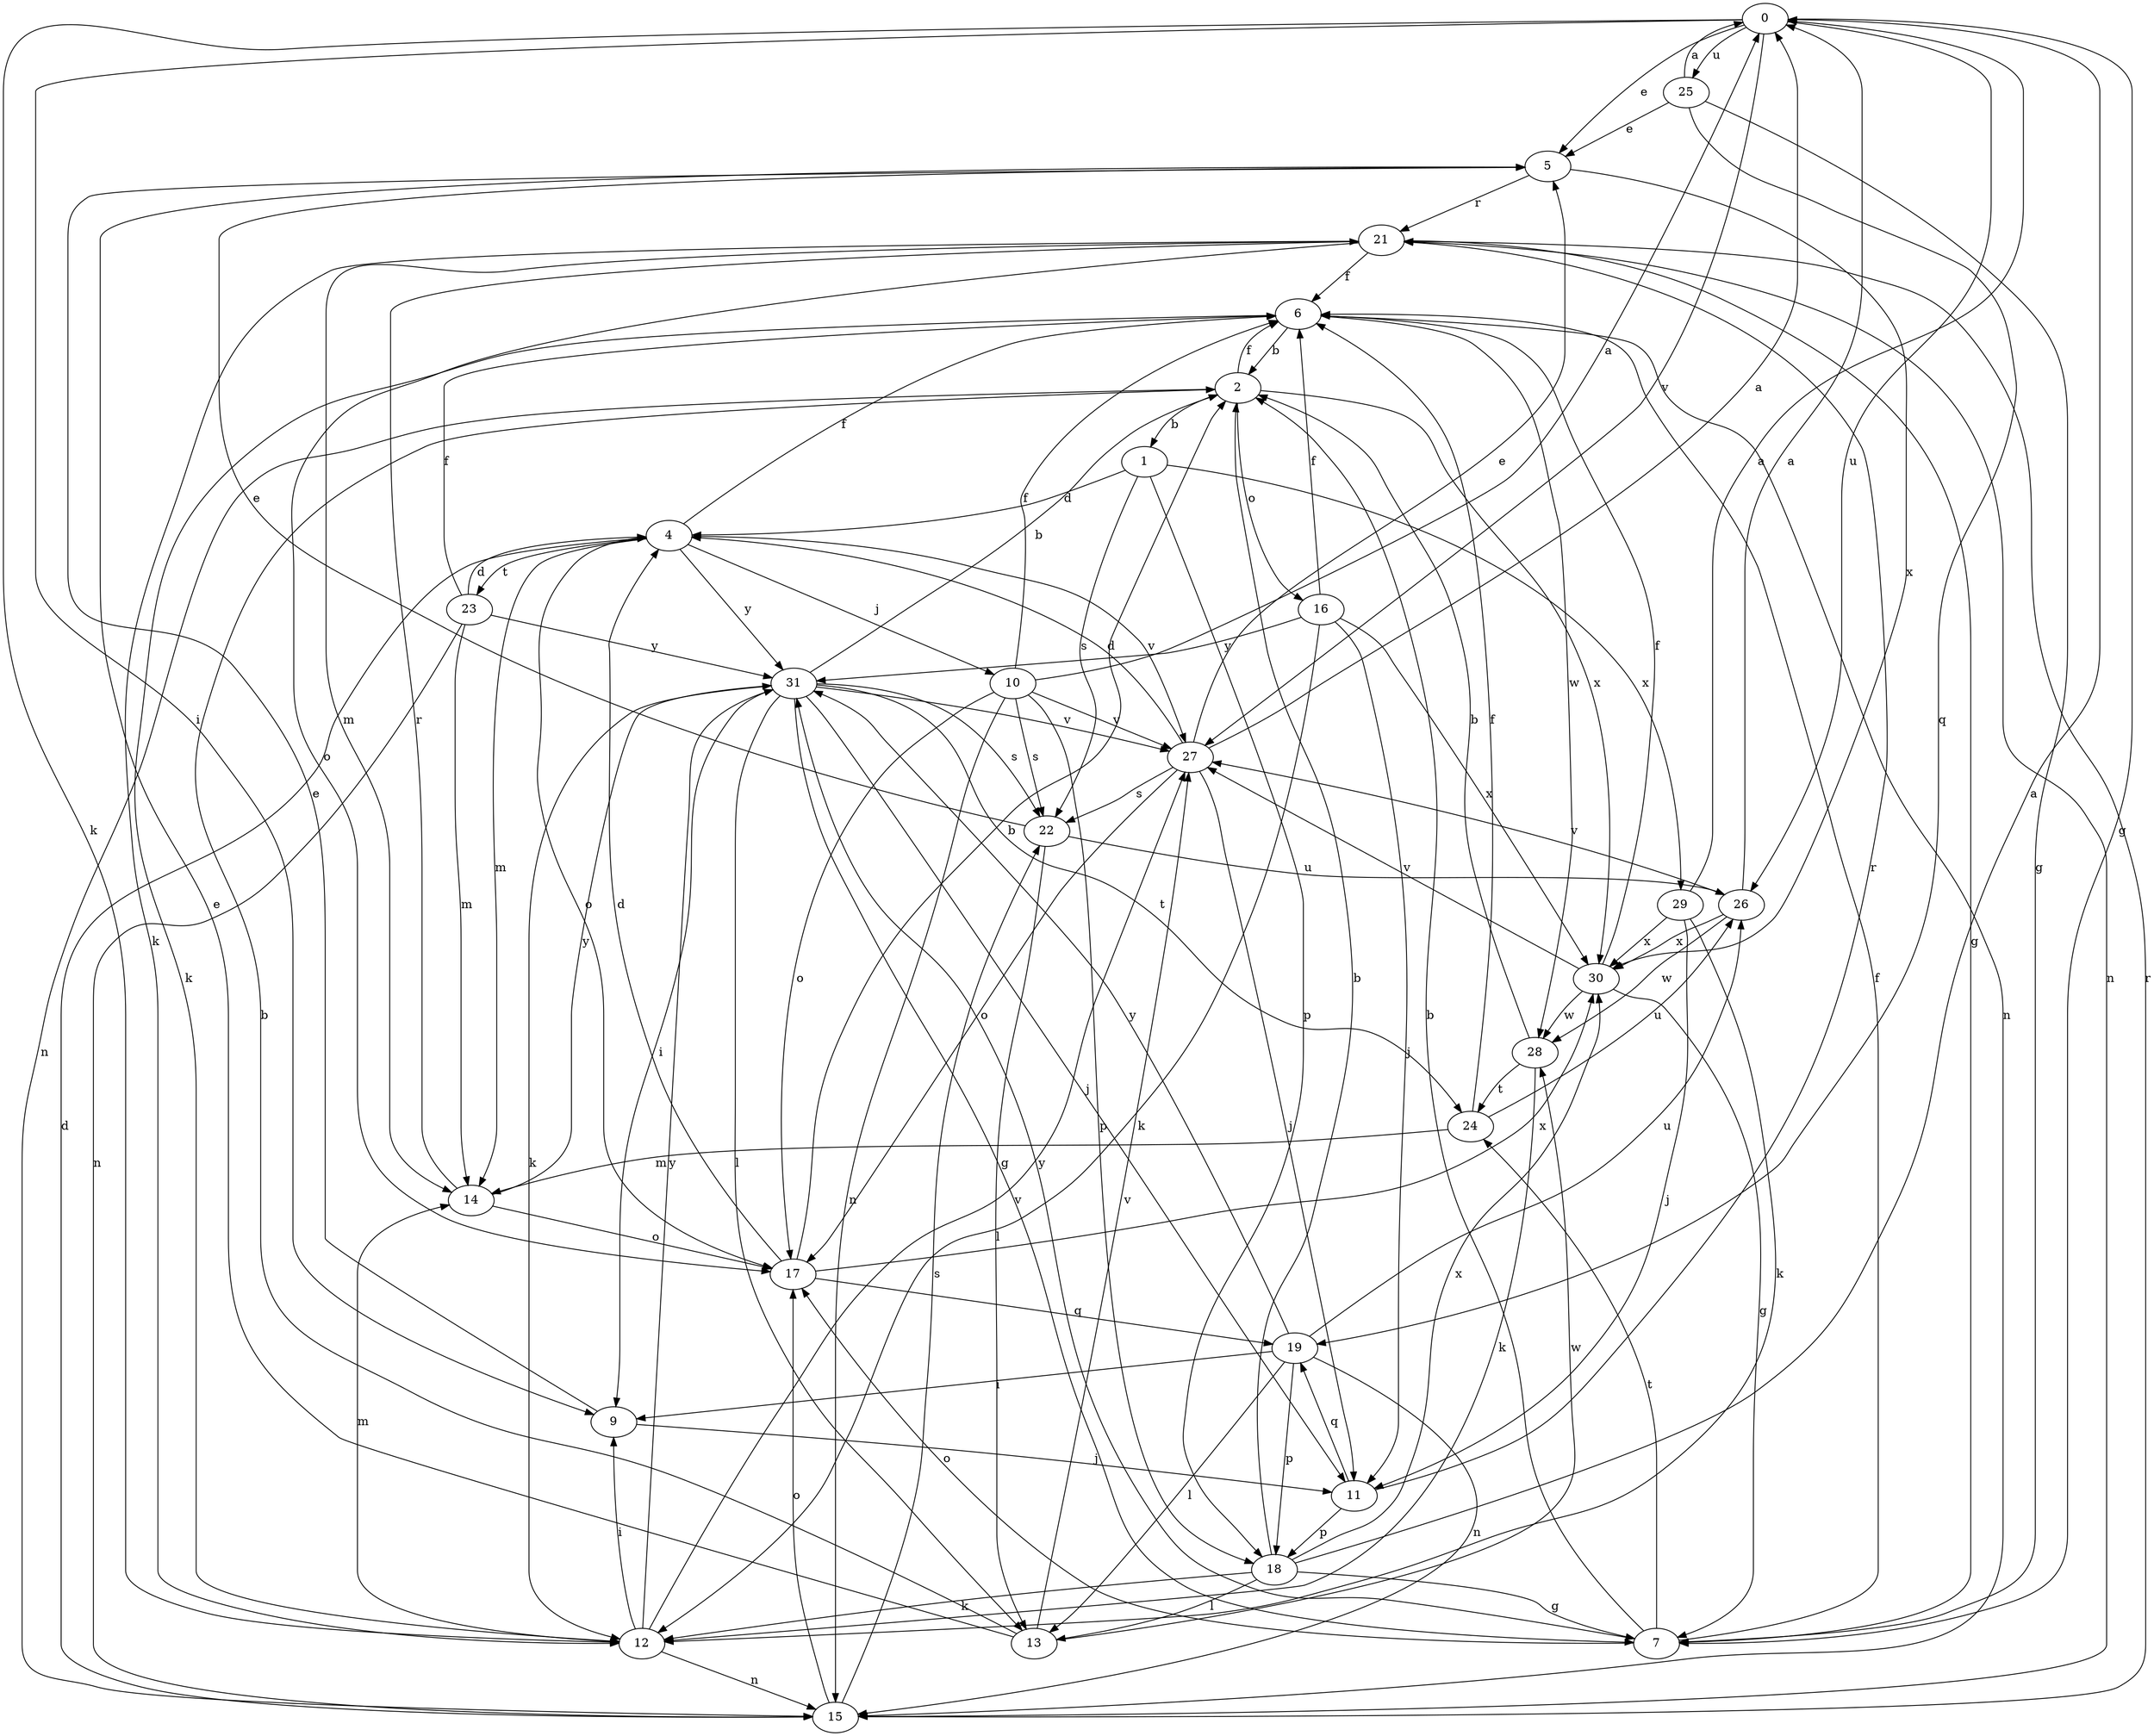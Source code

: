 strict digraph  {
0;
1;
2;
4;
5;
6;
7;
9;
10;
11;
12;
13;
14;
15;
16;
17;
18;
19;
21;
22;
23;
24;
25;
26;
27;
28;
29;
30;
31;
0 -> 5  [label=e];
0 -> 7  [label=g];
0 -> 9  [label=i];
0 -> 12  [label=k];
0 -> 25  [label=u];
0 -> 26  [label=u];
0 -> 27  [label=v];
1 -> 4  [label=d];
1 -> 18  [label=p];
1 -> 22  [label=s];
1 -> 29  [label=x];
2 -> 1  [label=b];
2 -> 6  [label=f];
2 -> 15  [label=n];
2 -> 16  [label=o];
2 -> 30  [label=x];
4 -> 6  [label=f];
4 -> 10  [label=j];
4 -> 14  [label=m];
4 -> 17  [label=o];
4 -> 23  [label=t];
4 -> 27  [label=v];
4 -> 31  [label=y];
5 -> 21  [label=r];
5 -> 30  [label=x];
6 -> 2  [label=b];
6 -> 12  [label=k];
6 -> 15  [label=n];
6 -> 28  [label=w];
7 -> 2  [label=b];
7 -> 6  [label=f];
7 -> 17  [label=o];
7 -> 24  [label=t];
7 -> 31  [label=y];
9 -> 5  [label=e];
9 -> 11  [label=j];
10 -> 0  [label=a];
10 -> 6  [label=f];
10 -> 15  [label=n];
10 -> 17  [label=o];
10 -> 18  [label=p];
10 -> 22  [label=s];
10 -> 27  [label=v];
11 -> 18  [label=p];
11 -> 19  [label=q];
11 -> 21  [label=r];
12 -> 9  [label=i];
12 -> 14  [label=m];
12 -> 15  [label=n];
12 -> 27  [label=v];
12 -> 31  [label=y];
13 -> 2  [label=b];
13 -> 5  [label=e];
13 -> 27  [label=v];
13 -> 28  [label=w];
14 -> 17  [label=o];
14 -> 21  [label=r];
14 -> 31  [label=y];
15 -> 4  [label=d];
15 -> 17  [label=o];
15 -> 21  [label=r];
15 -> 22  [label=s];
16 -> 6  [label=f];
16 -> 11  [label=j];
16 -> 12  [label=k];
16 -> 30  [label=x];
16 -> 31  [label=y];
17 -> 2  [label=b];
17 -> 4  [label=d];
17 -> 19  [label=q];
17 -> 30  [label=x];
18 -> 0  [label=a];
18 -> 2  [label=b];
18 -> 7  [label=g];
18 -> 12  [label=k];
18 -> 13  [label=l];
18 -> 30  [label=x];
19 -> 9  [label=i];
19 -> 13  [label=l];
19 -> 15  [label=n];
19 -> 18  [label=p];
19 -> 26  [label=u];
19 -> 31  [label=y];
21 -> 6  [label=f];
21 -> 7  [label=g];
21 -> 12  [label=k];
21 -> 14  [label=m];
21 -> 15  [label=n];
21 -> 17  [label=o];
22 -> 5  [label=e];
22 -> 13  [label=l];
22 -> 26  [label=u];
23 -> 4  [label=d];
23 -> 6  [label=f];
23 -> 14  [label=m];
23 -> 15  [label=n];
23 -> 31  [label=y];
24 -> 6  [label=f];
24 -> 14  [label=m];
24 -> 26  [label=u];
25 -> 0  [label=a];
25 -> 5  [label=e];
25 -> 7  [label=g];
25 -> 19  [label=q];
26 -> 0  [label=a];
26 -> 27  [label=v];
26 -> 28  [label=w];
26 -> 30  [label=x];
27 -> 0  [label=a];
27 -> 4  [label=d];
27 -> 5  [label=e];
27 -> 11  [label=j];
27 -> 17  [label=o];
27 -> 22  [label=s];
28 -> 2  [label=b];
28 -> 12  [label=k];
28 -> 24  [label=t];
29 -> 0  [label=a];
29 -> 11  [label=j];
29 -> 12  [label=k];
29 -> 30  [label=x];
30 -> 6  [label=f];
30 -> 7  [label=g];
30 -> 27  [label=v];
30 -> 28  [label=w];
31 -> 2  [label=b];
31 -> 7  [label=g];
31 -> 9  [label=i];
31 -> 11  [label=j];
31 -> 12  [label=k];
31 -> 13  [label=l];
31 -> 22  [label=s];
31 -> 24  [label=t];
31 -> 27  [label=v];
}
